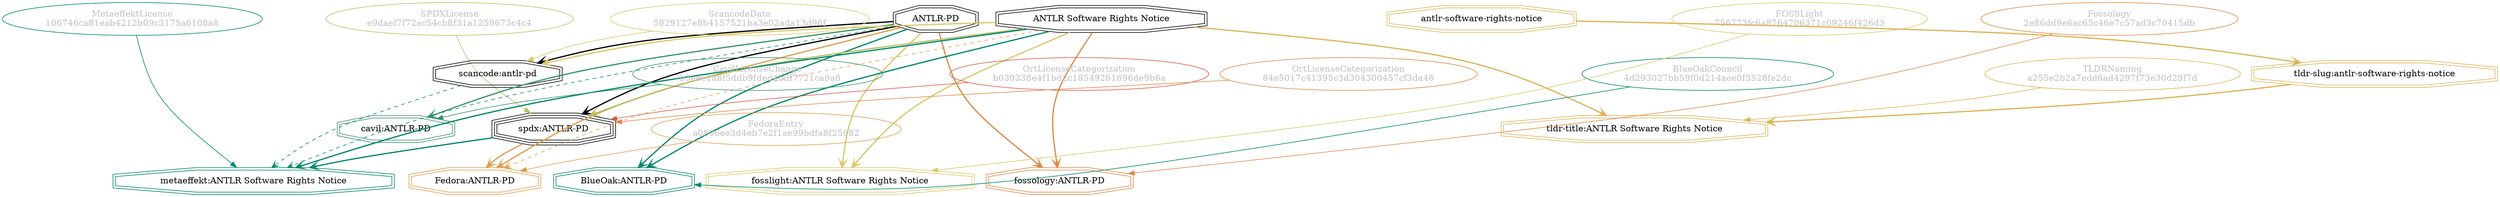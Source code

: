 strict digraph {
    node [shape=box];
    graph [splines=curved];
    150 [label="SPDXLicense\ne9daef7f72ac54cb8f31a1259673c4c4"
        ,fontcolor=gray
        ,color="#b8bf62"
        ,fillcolor="beige;1"
        ,shape=ellipse];
    151 [label="spdx:ANTLR-PD"
        ,shape=tripleoctagon];
    152 [label="ANTLR-PD"
        ,shape=doubleoctagon];
    153 [label="ANTLR Software Rights Notice"
        ,shape=doubleoctagon];
    5824 [label="FedoraEntry\na0806ee3d4eb7e2f1ae99bdfa8f25982"
         ,fontcolor=gray
         ,color="#e09d4b"
         ,fillcolor="beige;1"
         ,shape=ellipse];
    5825 [label="Fedora:ANTLR-PD"
         ,color="#e09d4b"
         ,shape=doubleoctagon];
    8755 [label="BlueOakCouncil\n4d293027bb59f0d214aee0f3528fe2dc"
         ,fontcolor=gray
         ,color="#00876c"
         ,fillcolor="beige;1"
         ,shape=ellipse];
    8756 [label="BlueOak:ANTLR-PD"
         ,color="#00876c"
         ,shape=doubleoctagon];
    11817 [label="ScancodeData\n5929127e8b4157521ba3e02ada13d96f"
          ,fontcolor=gray
          ,color="#dac767"
          ,fillcolor="beige;1"
          ,shape=ellipse];
    11818 [label="scancode:antlr-pd"
          ,shape=doubleoctagon];
    27044 [label="Fossology\n2e86dd9e6ac65c46e7c57ad3c70415db"
          ,fontcolor=gray
          ,color="#e18745"
          ,fillcolor="beige;1"
          ,shape=ellipse];
    27045 [label="fossology:ANTLR-PD"
          ,color="#e18745"
          ,shape=doubleoctagon];
    28583 [label="OrtLicenseCategorization\nb039338e4f1bd2c18549261696de9b6a"
          ,fontcolor=gray
          ,color="#dc574a"
          ,fillcolor="beige;1"
          ,shape=ellipse];
    35447 [label="OrtLicenseCategorization\n84e5017c41395c3d304300457cf3da46"
          ,fontcolor=gray
          ,color="#e18745"
          ,fillcolor="beige;1"
          ,shape=ellipse];
    36452 [label="CavilLicenseChange\n7b3eee1a8f5ddb9fded4bdf7721ca9a8"
          ,fontcolor=gray
          ,color="#379469"
          ,fillcolor="beige;1"
          ,shape=ellipse];
    36453 [label="cavil:ANTLR-PD"
          ,color="#379469"
          ,shape=doubleoctagon];
    38837 [label="MetaeffektLicense\n106746ca81eab4212b09c3175a6108a8"
          ,fontcolor=gray
          ,color="#00876c"
          ,fillcolor="beige;1"
          ,shape=ellipse];
    38838 [label="metaeffekt:ANTLR Software Rights Notice"
          ,color="#00876c"
          ,shape=doubleoctagon];
    51222 [label="FOSSLight\n756773fc6a8764706371c09246f426d3"
          ,fontcolor=gray
          ,color="#dac767"
          ,fillcolor="beige;1"
          ,shape=ellipse];
    51223 [label="fosslight:ANTLR Software Rights Notice"
          ,color="#dac767"
          ,shape=doubleoctagon];
    57622 [label="TLDRNaming\na255e2b2a7edd6ad4297f73e30d29f7d"
          ,fontcolor=gray
          ,color="#deb256"
          ,fillcolor="beige;1"
          ,shape=ellipse];
    57623 [label="tldr-title:ANTLR Software Rights Notice"
          ,color="#deb256"
          ,shape=doubleoctagon];
    57624 [label="tldr-slug:antlr-software-rights-notice"
          ,color="#deb256"
          ,shape=doubleoctagon];
    57625 [label="antlr-software-rights-notice"
          ,color="#deb256"
          ,shape=doubleoctagon];
    150 -> 151 [weight=0.5
               ,color="#b8bf62"];
    151 -> 5825 [style=bold
                ,arrowhead=vee
                ,weight=0.7
                ,color="#e09d4b"];
    151 -> 38838 [style=bold
                 ,arrowhead=vee
                 ,weight=0.7
                 ,color="#00876c"];
    152 -> 151 [style=bold
               ,arrowhead=vee
               ,weight=0.7];
    152 -> 5825 [style=bold
                ,arrowhead=vee
                ,weight=0.7
                ,color="#e09d4b"];
    152 -> 5825 [style=bold
                ,arrowhead=vee
                ,weight=0.7
                ,color="#e09d4b"];
    152 -> 8756 [style=bold
                ,arrowhead=vee
                ,weight=0.7
                ,color="#00876c"];
    152 -> 11818 [style=bold
                 ,arrowhead=vee
                 ,weight=0.7];
    152 -> 27045 [style=bold
                 ,arrowhead=vee
                 ,weight=0.7
                 ,color="#e18745"];
    152 -> 36453 [style=bold
                 ,arrowhead=vee
                 ,weight=0.7
                 ,color="#379469"];
    152 -> 36453 [style=bold
                 ,arrowhead=vee
                 ,weight=0.7
                 ,color="#379469"];
    152 -> 38838 [style=dashed
                 ,arrowhead=vee
                 ,weight=0.5
                 ,color="#00876c"];
    152 -> 51223 [style=bold
                 ,arrowhead=vee
                 ,weight=0.7
                 ,color="#dac767"];
    153 -> 151 [style=bold
               ,arrowhead=vee
               ,weight=0.7
               ,color="#b8bf62"];
    153 -> 5825 [style=dashed
                ,arrowhead=vee
                ,weight=0.5
                ,color="#e09d4b"];
    153 -> 8756 [style=bold
                ,arrowhead=vee
                ,weight=0.7
                ,color="#00876c"];
    153 -> 11818 [style=bold
                 ,arrowhead=vee
                 ,weight=0.7
                 ,color="#dac767"];
    153 -> 27045 [style=bold
                 ,arrowhead=vee
                 ,weight=0.7
                 ,color="#e18745"];
    153 -> 38838 [style=bold
                 ,arrowhead=vee
                 ,weight=0.7
                 ,color="#00876c"];
    153 -> 38838 [style=bold
                 ,arrowhead=vee
                 ,weight=0.7
                 ,color="#00876c"];
    153 -> 51223 [style=bold
                 ,arrowhead=vee
                 ,weight=0.7
                 ,color="#dac767"];
    153 -> 57623 [style=bold
                 ,arrowhead=vee
                 ,weight=0.7
                 ,color="#deb256"];
    5824 -> 5825 [weight=0.5
                 ,color="#e09d4b"];
    8755 -> 8756 [weight=0.5
                 ,color="#00876c"];
    11817 -> 11818 [weight=0.5
                   ,color="#dac767"];
    11818 -> 38838 [style=dashed
                   ,arrowhead=vee
                   ,weight=0.5
                   ,color="#00876c"];
    27044 -> 27045 [weight=0.5
                   ,color="#e18745"];
    28583 -> 151 [weight=0.5
                 ,color="#dc574a"];
    35447 -> 151 [weight=0.5
                 ,color="#e18745"];
    36452 -> 36453 [weight=0.5
                   ,color="#379469"];
    38837 -> 38838 [weight=0.5
                   ,color="#00876c"];
    51222 -> 51223 [weight=0.5
                   ,color="#dac767"];
    57622 -> 57623 [weight=0.5
                   ,color="#deb256"];
    57624 -> 57623 [style=bold
                   ,arrowhead=vee
                   ,weight=0.7
                   ,color="#deb256"];
    57625 -> 57624 [style=bold
                   ,arrowhead=vee
                   ,weight=0.7
                   ,color="#deb256"];
}
